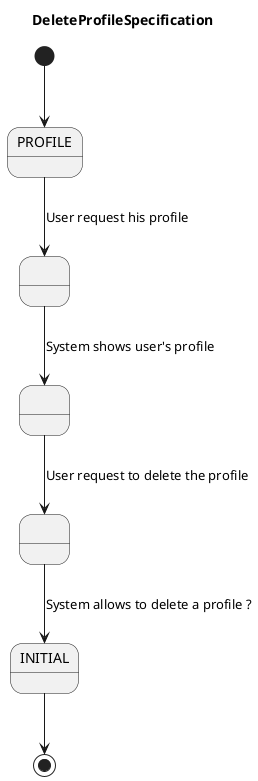 @startuml DeleteProfileSpecification

title DeleteProfileSpecification

state INITIAL
state PROFILE
state DELETING_PROFILE as " "
state WAITING_PROFILE as " "
state IN_PROFILE as " "

[*] --> PROFILE
PROFILE --> WAITING_PROFILE: User request his profile
WAITING_PROFILE -->IN_PROFILE: System shows user's profile
IN_PROFILE -->DELETING_PROFILE:User request to delete the profile
DELETING_PROFILE --> INITIAL: System allows to delete a profile ?

INITIAL --> [*]


@enduml